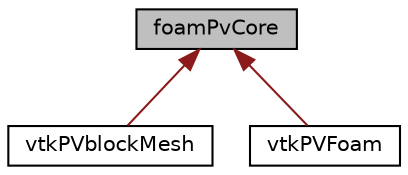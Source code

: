digraph "foamPvCore"
{
  bgcolor="transparent";
  edge [fontname="Helvetica",fontsize="10",labelfontname="Helvetica",labelfontsize="10"];
  node [fontname="Helvetica",fontsize="10",shape=record];
  Node1 [label="foamPvCore",height=0.2,width=0.4,color="black", fillcolor="grey75", style="filled" fontcolor="black"];
  Node1 -> Node2 [dir="back",color="firebrick4",fontsize="10",style="solid",fontname="Helvetica"];
  Node2 [label="vtkPVblockMesh",height=0.2,width=0.4,color="black",URL="$classFoam_1_1vtkPVblockMesh.html",tooltip="The backend for the vtkPVblockMeshReader reader module - providing a paraview reader interface for Op..."];
  Node1 -> Node3 [dir="back",color="firebrick4",fontsize="10",style="solid",fontname="Helvetica"];
  Node3 [label="vtkPVFoam",height=0.2,width=0.4,color="black",URL="$classFoam_1_1vtkPVFoam.html",tooltip="The backend for the vtkPVFoamReader reader module - providing a paraview reader interface for OpenFOA..."];
}
